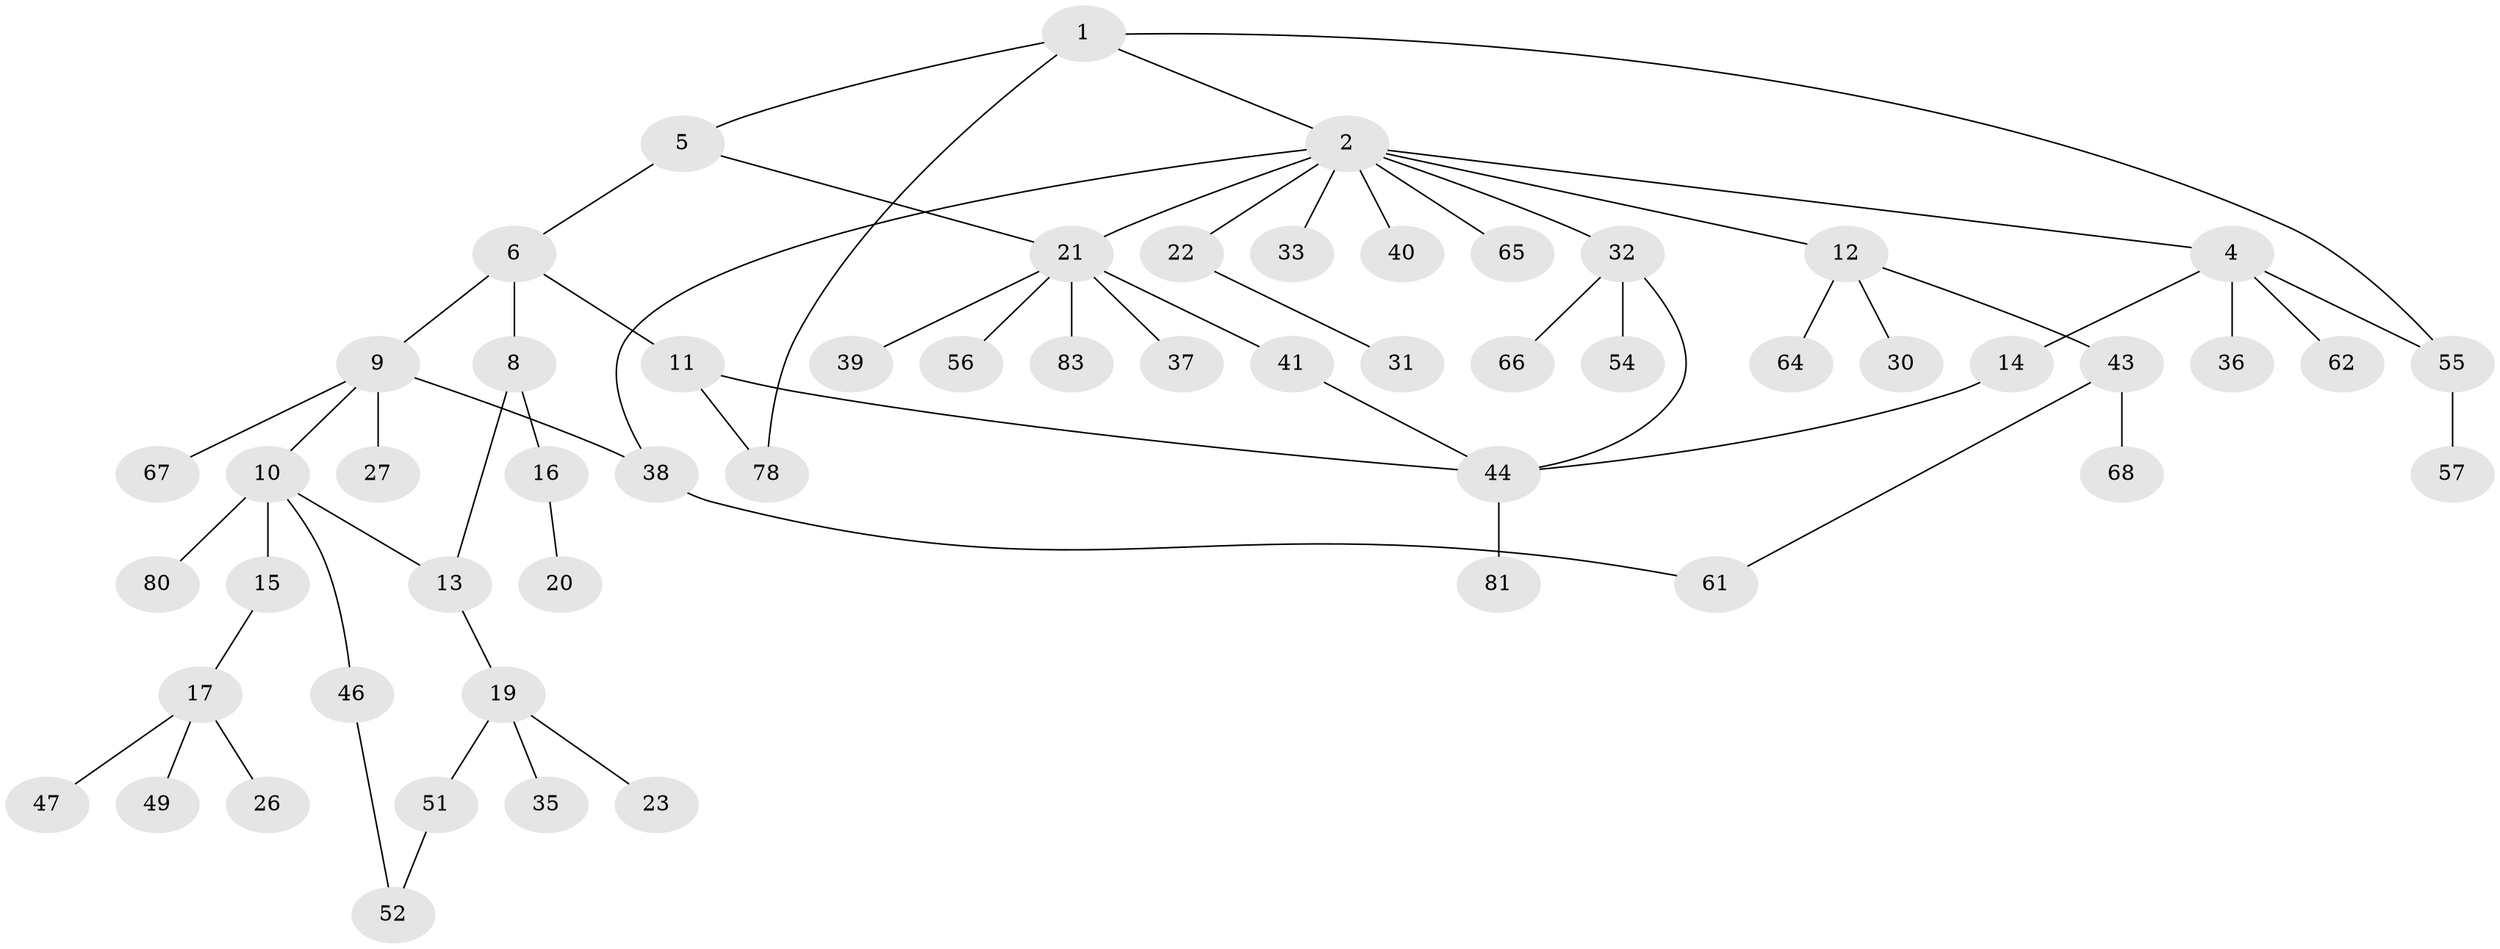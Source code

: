 // original degree distribution, {4: 0.07228915662650602, 6: 0.04819277108433735, 5: 0.024096385542168676, 2: 0.30120481927710846, 3: 0.18072289156626506, 1: 0.37349397590361444}
// Generated by graph-tools (version 1.1) at 2025/10/02/27/25 16:10:55]
// undirected, 55 vertices, 64 edges
graph export_dot {
graph [start="1"]
  node [color=gray90,style=filled];
  1 [super="+18"];
  2 [super="+3"];
  4 [super="+58"];
  5 [super="+63"];
  6 [super="+7"];
  8;
  9 [super="+59"];
  10 [super="+34"];
  11 [super="+42"];
  12 [super="+25"];
  13 [super="+71"];
  14 [super="+75"];
  15;
  16 [super="+76"];
  17 [super="+45"];
  19 [super="+24"];
  20 [super="+28"];
  21 [super="+29"];
  22;
  23 [super="+77"];
  26;
  27;
  30;
  31 [super="+48"];
  32 [super="+50"];
  33;
  35 [super="+73"];
  36;
  37;
  38;
  39;
  40;
  41 [super="+82"];
  43 [super="+70"];
  44 [super="+53"];
  46;
  47;
  49;
  51;
  52 [super="+60"];
  54;
  55 [super="+69"];
  56;
  57;
  61 [super="+79"];
  62;
  64;
  65 [super="+72"];
  66;
  67;
  68 [super="+74"];
  78;
  80;
  81;
  83;
  1 -- 2;
  1 -- 5;
  1 -- 78;
  1 -- 55;
  2 -- 12;
  2 -- 65;
  2 -- 38;
  2 -- 32;
  2 -- 33;
  2 -- 4;
  2 -- 22;
  2 -- 40;
  2 -- 21;
  4 -- 14;
  4 -- 36;
  4 -- 62;
  4 -- 55;
  5 -- 6;
  5 -- 21;
  6 -- 9;
  6 -- 11;
  6 -- 8;
  8 -- 13;
  8 -- 16;
  9 -- 10;
  9 -- 27;
  9 -- 38;
  9 -- 67;
  10 -- 15;
  10 -- 80;
  10 -- 46;
  10 -- 13;
  11 -- 78;
  11 -- 44;
  12 -- 64;
  12 -- 43;
  12 -- 30;
  13 -- 19;
  14 -- 44;
  15 -- 17;
  16 -- 20;
  17 -- 26;
  17 -- 49;
  17 -- 47;
  19 -- 23;
  19 -- 35;
  19 -- 51;
  21 -- 39;
  21 -- 83;
  21 -- 37;
  21 -- 56;
  21 -- 41;
  22 -- 31;
  32 -- 66;
  32 -- 44;
  32 -- 54;
  38 -- 61;
  41 -- 44;
  43 -- 68;
  43 -- 61;
  44 -- 81;
  46 -- 52;
  51 -- 52;
  55 -- 57;
}
